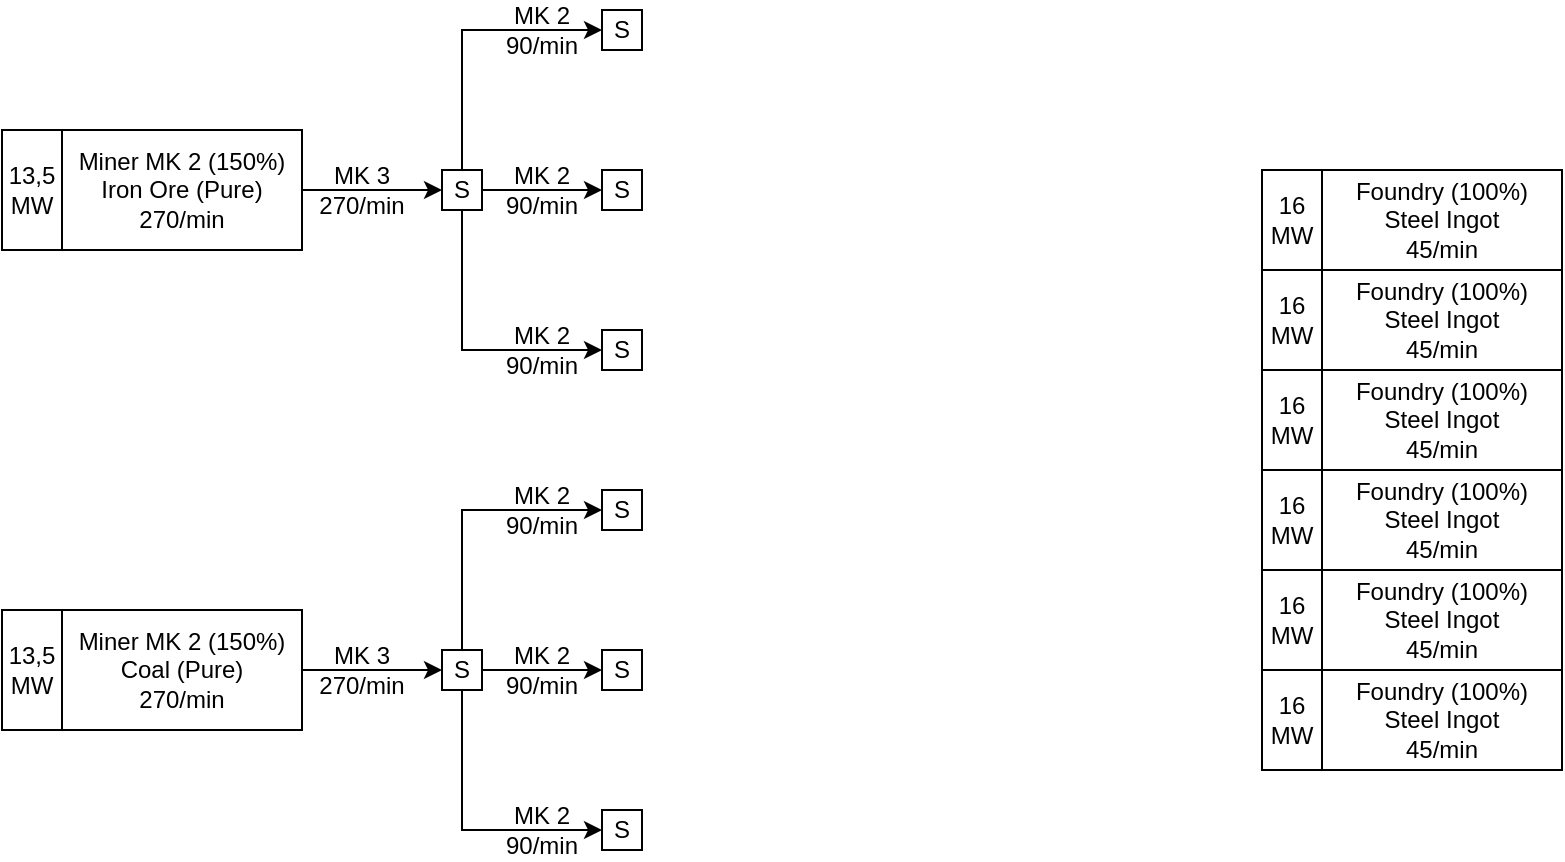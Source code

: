 <mxfile version="23.0.2" type="github">
  <diagram name="Steel I" id="jZe_JqN8-TlA7-YUlp_m">
    <mxGraphModel dx="733" dy="390" grid="1" gridSize="10" guides="1" tooltips="1" connect="1" arrows="1" fold="1" page="1" pageScale="1" pageWidth="1654" pageHeight="1169" math="0" shadow="0">
      <root>
        <mxCell id="0" />
        <mxCell id="1" parent="0" />
        <mxCell id="Wl_ogfw9vnNZ51JvRlCD-37" value="" style="edgeStyle=orthogonalEdgeStyle;rounded=0;orthogonalLoop=1;jettySize=auto;html=1;" parent="1" source="Wl_ogfw9vnNZ51JvRlCD-22" target="Wl_ogfw9vnNZ51JvRlCD-32" edge="1">
          <mxGeometry relative="1" as="geometry" />
        </mxCell>
        <mxCell id="Wl_ogfw9vnNZ51JvRlCD-38" style="edgeStyle=orthogonalEdgeStyle;rounded=0;orthogonalLoop=1;jettySize=auto;html=1;entryX=0;entryY=0.5;entryDx=0;entryDy=0;" parent="1" source="Wl_ogfw9vnNZ51JvRlCD-22" target="Wl_ogfw9vnNZ51JvRlCD-31" edge="1">
          <mxGeometry relative="1" as="geometry">
            <Array as="points">
              <mxPoint x="240" y="120" />
            </Array>
          </mxGeometry>
        </mxCell>
        <mxCell id="Wl_ogfw9vnNZ51JvRlCD-39" style="edgeStyle=orthogonalEdgeStyle;rounded=0;orthogonalLoop=1;jettySize=auto;html=1;entryX=0;entryY=0.5;entryDx=0;entryDy=0;" parent="1" source="Wl_ogfw9vnNZ51JvRlCD-22" target="Wl_ogfw9vnNZ51JvRlCD-33" edge="1">
          <mxGeometry relative="1" as="geometry">
            <Array as="points">
              <mxPoint x="240" y="280" />
            </Array>
          </mxGeometry>
        </mxCell>
        <mxCell id="Wl_ogfw9vnNZ51JvRlCD-22" value="S" style="whiteSpace=wrap;html=1;aspect=fixed;" parent="1" vertex="1">
          <mxGeometry x="230" y="190" width="20" height="20" as="geometry" />
        </mxCell>
        <mxCell id="Wl_ogfw9vnNZ51JvRlCD-25" style="edgeStyle=orthogonalEdgeStyle;rounded=0;orthogonalLoop=1;jettySize=auto;html=1;entryX=0;entryY=0.5;entryDx=0;entryDy=0;" parent="1" source="Wl_ogfw9vnNZ51JvRlCD-2" target="Wl_ogfw9vnNZ51JvRlCD-22" edge="1">
          <mxGeometry relative="1" as="geometry" />
        </mxCell>
        <mxCell id="Wl_ogfw9vnNZ51JvRlCD-26" value="MK 3&lt;br&gt;270/min" style="text;html=1;strokeColor=none;fillColor=none;align=center;verticalAlign=middle;whiteSpace=wrap;rounded=0;" parent="1" vertex="1">
          <mxGeometry x="160" y="185" width="60" height="30" as="geometry" />
        </mxCell>
        <mxCell id="Wl_ogfw9vnNZ51JvRlCD-40" value="" style="edgeStyle=orthogonalEdgeStyle;rounded=0;orthogonalLoop=1;jettySize=auto;html=1;" parent="1" source="Wl_ogfw9vnNZ51JvRlCD-28" target="Wl_ogfw9vnNZ51JvRlCD-35" edge="1">
          <mxGeometry relative="1" as="geometry" />
        </mxCell>
        <mxCell id="Wl_ogfw9vnNZ51JvRlCD-41" style="edgeStyle=orthogonalEdgeStyle;rounded=0;orthogonalLoop=1;jettySize=auto;html=1;entryX=0;entryY=0.5;entryDx=0;entryDy=0;" parent="1" source="Wl_ogfw9vnNZ51JvRlCD-28" target="Wl_ogfw9vnNZ51JvRlCD-34" edge="1">
          <mxGeometry relative="1" as="geometry">
            <Array as="points">
              <mxPoint x="240" y="360" />
            </Array>
          </mxGeometry>
        </mxCell>
        <mxCell id="Wl_ogfw9vnNZ51JvRlCD-42" style="edgeStyle=orthogonalEdgeStyle;rounded=0;orthogonalLoop=1;jettySize=auto;html=1;entryX=0;entryY=0.5;entryDx=0;entryDy=0;" parent="1" source="Wl_ogfw9vnNZ51JvRlCD-28" target="Wl_ogfw9vnNZ51JvRlCD-36" edge="1">
          <mxGeometry relative="1" as="geometry">
            <Array as="points">
              <mxPoint x="240" y="520" />
            </Array>
          </mxGeometry>
        </mxCell>
        <mxCell id="Wl_ogfw9vnNZ51JvRlCD-28" value="S" style="whiteSpace=wrap;html=1;aspect=fixed;" parent="1" vertex="1">
          <mxGeometry x="230" y="430" width="20" height="20" as="geometry" />
        </mxCell>
        <mxCell id="Wl_ogfw9vnNZ51JvRlCD-29" value="MK 3&lt;br&gt;270/min" style="text;html=1;strokeColor=none;fillColor=none;align=center;verticalAlign=middle;whiteSpace=wrap;rounded=0;" parent="1" vertex="1">
          <mxGeometry x="160" y="425" width="60" height="30" as="geometry" />
        </mxCell>
        <mxCell id="Wl_ogfw9vnNZ51JvRlCD-30" style="edgeStyle=orthogonalEdgeStyle;rounded=0;orthogonalLoop=1;jettySize=auto;html=1;entryX=0;entryY=0.5;entryDx=0;entryDy=0;" parent="1" source="Wl_ogfw9vnNZ51JvRlCD-8" target="Wl_ogfw9vnNZ51JvRlCD-28" edge="1">
          <mxGeometry relative="1" as="geometry" />
        </mxCell>
        <mxCell id="Wl_ogfw9vnNZ51JvRlCD-31" value="S" style="whiteSpace=wrap;html=1;aspect=fixed;" parent="1" vertex="1">
          <mxGeometry x="310" y="110" width="20" height="20" as="geometry" />
        </mxCell>
        <mxCell id="Wl_ogfw9vnNZ51JvRlCD-32" value="S" style="whiteSpace=wrap;html=1;aspect=fixed;" parent="1" vertex="1">
          <mxGeometry x="310" y="190" width="20" height="20" as="geometry" />
        </mxCell>
        <mxCell id="Wl_ogfw9vnNZ51JvRlCD-33" value="S" style="whiteSpace=wrap;html=1;aspect=fixed;" parent="1" vertex="1">
          <mxGeometry x="310" y="270" width="20" height="20" as="geometry" />
        </mxCell>
        <mxCell id="Wl_ogfw9vnNZ51JvRlCD-34" value="S" style="whiteSpace=wrap;html=1;aspect=fixed;" parent="1" vertex="1">
          <mxGeometry x="310" y="350" width="20" height="20" as="geometry" />
        </mxCell>
        <mxCell id="Wl_ogfw9vnNZ51JvRlCD-35" value="S" style="whiteSpace=wrap;html=1;aspect=fixed;" parent="1" vertex="1">
          <mxGeometry x="310" y="430" width="20" height="20" as="geometry" />
        </mxCell>
        <mxCell id="Wl_ogfw9vnNZ51JvRlCD-36" value="S" style="whiteSpace=wrap;html=1;aspect=fixed;" parent="1" vertex="1">
          <mxGeometry x="310" y="510" width="20" height="20" as="geometry" />
        </mxCell>
        <mxCell id="Wl_ogfw9vnNZ51JvRlCD-43" value="MK 2&lt;br&gt;90/min" style="text;html=1;strokeColor=none;fillColor=none;align=center;verticalAlign=middle;whiteSpace=wrap;rounded=0;" parent="1" vertex="1">
          <mxGeometry x="250" y="265" width="60" height="30" as="geometry" />
        </mxCell>
        <mxCell id="Wl_ogfw9vnNZ51JvRlCD-44" value="MK 2&lt;br&gt;90/min" style="text;html=1;strokeColor=none;fillColor=none;align=center;verticalAlign=middle;whiteSpace=wrap;rounded=0;" parent="1" vertex="1">
          <mxGeometry x="250" y="185" width="60" height="30" as="geometry" />
        </mxCell>
        <mxCell id="Wl_ogfw9vnNZ51JvRlCD-45" value="MK 2&lt;br&gt;90/min" style="text;html=1;strokeColor=none;fillColor=none;align=center;verticalAlign=middle;whiteSpace=wrap;rounded=0;" parent="1" vertex="1">
          <mxGeometry x="250" y="105" width="60" height="30" as="geometry" />
        </mxCell>
        <mxCell id="Wl_ogfw9vnNZ51JvRlCD-46" value="MK 2&lt;br&gt;90/min" style="text;html=1;strokeColor=none;fillColor=none;align=center;verticalAlign=middle;whiteSpace=wrap;rounded=0;" parent="1" vertex="1">
          <mxGeometry x="250" y="345" width="60" height="30" as="geometry" />
        </mxCell>
        <mxCell id="Wl_ogfw9vnNZ51JvRlCD-48" value="MK 2&lt;br&gt;90/min" style="text;html=1;strokeColor=none;fillColor=none;align=center;verticalAlign=middle;whiteSpace=wrap;rounded=0;" parent="1" vertex="1">
          <mxGeometry x="250" y="425" width="60" height="30" as="geometry" />
        </mxCell>
        <mxCell id="Wl_ogfw9vnNZ51JvRlCD-49" value="MK 2&lt;br&gt;90/min" style="text;html=1;strokeColor=none;fillColor=none;align=center;verticalAlign=middle;whiteSpace=wrap;rounded=0;" parent="1" vertex="1">
          <mxGeometry x="250" y="505" width="60" height="30" as="geometry" />
        </mxCell>
        <mxCell id="Wl_ogfw9vnNZ51JvRlCD-8" value="Miner MK 2 (150%)&lt;br&gt;Coal (Pure)&lt;br&gt;270/min" style="rounded=0;whiteSpace=wrap;html=1;container=0;" parent="1" vertex="1">
          <mxGeometry x="40" y="410" width="120" height="60" as="geometry" />
        </mxCell>
        <mxCell id="Wl_ogfw9vnNZ51JvRlCD-9" value="13,5 MW" style="rounded=0;whiteSpace=wrap;html=1;container=0;" parent="1" vertex="1">
          <mxGeometry x="10" y="410" width="30" height="60" as="geometry" />
        </mxCell>
        <mxCell id="Wl_ogfw9vnNZ51JvRlCD-64" value="13,5 MW" style="rounded=0;whiteSpace=wrap;html=1;container=0;" parent="1" vertex="1">
          <mxGeometry x="10" y="170" width="30" height="60" as="geometry" />
        </mxCell>
        <mxCell id="Wl_ogfw9vnNZ51JvRlCD-2" value="Miner MK 2 (150%)&lt;br&gt;Iron Ore (Pure)&lt;br&gt;270/min" style="rounded=0;whiteSpace=wrap;html=1;container=0;" parent="1" vertex="1">
          <mxGeometry x="40" y="170" width="120" height="60" as="geometry" />
        </mxCell>
        <mxCell id="Wl_ogfw9vnNZ51JvRlCD-68" value="" style="group" parent="1" vertex="1" connectable="0">
          <mxGeometry x="640" y="190" width="150" height="50" as="geometry" />
        </mxCell>
        <mxCell id="Wl_ogfw9vnNZ51JvRlCD-58" value="16 MW" style="rounded=0;whiteSpace=wrap;html=1;container=0;" parent="Wl_ogfw9vnNZ51JvRlCD-68" vertex="1">
          <mxGeometry width="30" height="50" as="geometry" />
        </mxCell>
        <mxCell id="Wl_ogfw9vnNZ51JvRlCD-63" value="Foundry (100%)&lt;br&gt;Steel Ingot&lt;br&gt;45/min" style="rounded=0;whiteSpace=wrap;html=1;container=0;" parent="Wl_ogfw9vnNZ51JvRlCD-68" vertex="1">
          <mxGeometry x="30" width="120" height="50" as="geometry" />
        </mxCell>
        <mxCell id="Wl_ogfw9vnNZ51JvRlCD-69" value="" style="group" parent="1" vertex="1" connectable="0">
          <mxGeometry x="640" y="240" width="150" height="50" as="geometry" />
        </mxCell>
        <mxCell id="Wl_ogfw9vnNZ51JvRlCD-62" value="Foundry (100%)&lt;br&gt;Steel Ingot&lt;br&gt;45/min" style="rounded=0;whiteSpace=wrap;html=1;container=0;" parent="Wl_ogfw9vnNZ51JvRlCD-69" vertex="1">
          <mxGeometry x="30" width="120" height="50" as="geometry" />
        </mxCell>
        <mxCell id="Wl_ogfw9vnNZ51JvRlCD-66" value="16 MW" style="rounded=0;whiteSpace=wrap;html=1;container=0;" parent="Wl_ogfw9vnNZ51JvRlCD-69" vertex="1">
          <mxGeometry width="30" height="50" as="geometry" />
        </mxCell>
        <mxCell id="Wl_ogfw9vnNZ51JvRlCD-70" value="" style="group" parent="1" vertex="1" connectable="0">
          <mxGeometry x="640" y="290" width="150" height="50" as="geometry" />
        </mxCell>
        <mxCell id="Wl_ogfw9vnNZ51JvRlCD-57" value="Foundry (100%)&lt;br&gt;Steel Ingot&lt;br&gt;45/min" style="rounded=0;whiteSpace=wrap;html=1;container=0;" parent="Wl_ogfw9vnNZ51JvRlCD-70" vertex="1">
          <mxGeometry x="30" width="120" height="50" as="geometry" />
        </mxCell>
        <mxCell id="Wl_ogfw9vnNZ51JvRlCD-67" value="16 MW" style="rounded=0;whiteSpace=wrap;html=1;container=0;" parent="Wl_ogfw9vnNZ51JvRlCD-70" vertex="1">
          <mxGeometry width="30" height="50" as="geometry" />
        </mxCell>
        <mxCell id="Wl_ogfw9vnNZ51JvRlCD-71" value="" style="group" parent="1" vertex="1" connectable="0">
          <mxGeometry x="640" y="340" width="150" height="50" as="geometry" />
        </mxCell>
        <mxCell id="Wl_ogfw9vnNZ51JvRlCD-72" value="16 MW" style="rounded=0;whiteSpace=wrap;html=1;container=0;" parent="Wl_ogfw9vnNZ51JvRlCD-71" vertex="1">
          <mxGeometry width="30" height="50" as="geometry" />
        </mxCell>
        <mxCell id="Wl_ogfw9vnNZ51JvRlCD-73" value="Foundry (100%)&lt;br&gt;Steel Ingot&lt;br&gt;45/min" style="rounded=0;whiteSpace=wrap;html=1;container=0;" parent="Wl_ogfw9vnNZ51JvRlCD-71" vertex="1">
          <mxGeometry x="30" width="120" height="50" as="geometry" />
        </mxCell>
        <mxCell id="Wl_ogfw9vnNZ51JvRlCD-74" value="" style="group" parent="1" vertex="1" connectable="0">
          <mxGeometry x="640" y="390" width="150" height="50" as="geometry" />
        </mxCell>
        <mxCell id="Wl_ogfw9vnNZ51JvRlCD-75" value="Foundry (100%)&lt;br&gt;Steel Ingot&lt;br&gt;45/min" style="rounded=0;whiteSpace=wrap;html=1;container=0;" parent="Wl_ogfw9vnNZ51JvRlCD-74" vertex="1">
          <mxGeometry x="30" width="120" height="50" as="geometry" />
        </mxCell>
        <mxCell id="Wl_ogfw9vnNZ51JvRlCD-76" value="16 MW" style="rounded=0;whiteSpace=wrap;html=1;container=0;" parent="Wl_ogfw9vnNZ51JvRlCD-74" vertex="1">
          <mxGeometry width="30" height="50" as="geometry" />
        </mxCell>
        <mxCell id="Wl_ogfw9vnNZ51JvRlCD-77" value="" style="group" parent="1" vertex="1" connectable="0">
          <mxGeometry x="640" y="440" width="150" height="50" as="geometry" />
        </mxCell>
        <mxCell id="Wl_ogfw9vnNZ51JvRlCD-78" value="Foundry (100%)&lt;br&gt;Steel Ingot&lt;br&gt;45/min" style="rounded=0;whiteSpace=wrap;html=1;container=0;" parent="Wl_ogfw9vnNZ51JvRlCD-77" vertex="1">
          <mxGeometry x="30" width="120" height="50" as="geometry" />
        </mxCell>
        <mxCell id="Wl_ogfw9vnNZ51JvRlCD-79" value="16 MW" style="rounded=0;whiteSpace=wrap;html=1;container=0;" parent="Wl_ogfw9vnNZ51JvRlCD-77" vertex="1">
          <mxGeometry width="30" height="50" as="geometry" />
        </mxCell>
      </root>
    </mxGraphModel>
  </diagram>
</mxfile>
